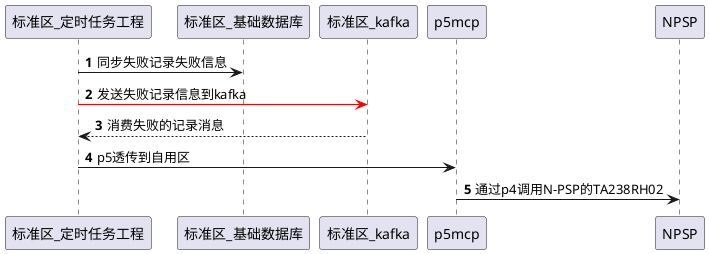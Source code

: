 @startuml
'https://plantuml.com/sequence-diagram
autonumber
标准区_定时任务工程->标准区_基础数据库:同步失败记录失败信息
标准区_定时任务工程-[#red]>标准区_kafka:发送失败记录信息到kafka
标准区_kafka-->标准区_定时任务工程:消费失败的记录消息
标准区_定时任务工程->p5mcp:p5透传到自用区
p5mcp->NPSP:通过p4调用N-PSP的TA238RH02
@enduml